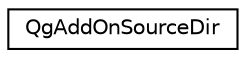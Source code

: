 digraph "Graphical Class Hierarchy"
{
 // LATEX_PDF_SIZE
  edge [fontname="Helvetica",fontsize="10",labelfontname="Helvetica",labelfontsize="10"];
  node [fontname="Helvetica",fontsize="10",shape=record];
  rankdir="LR";
  Node0 [label="QgAddOnSourceDir",height=0.2,width=0.4,color="black", fillcolor="white", style="filled",URL="$classQgAddOnSourceDir.html",tooltip=" "];
}
